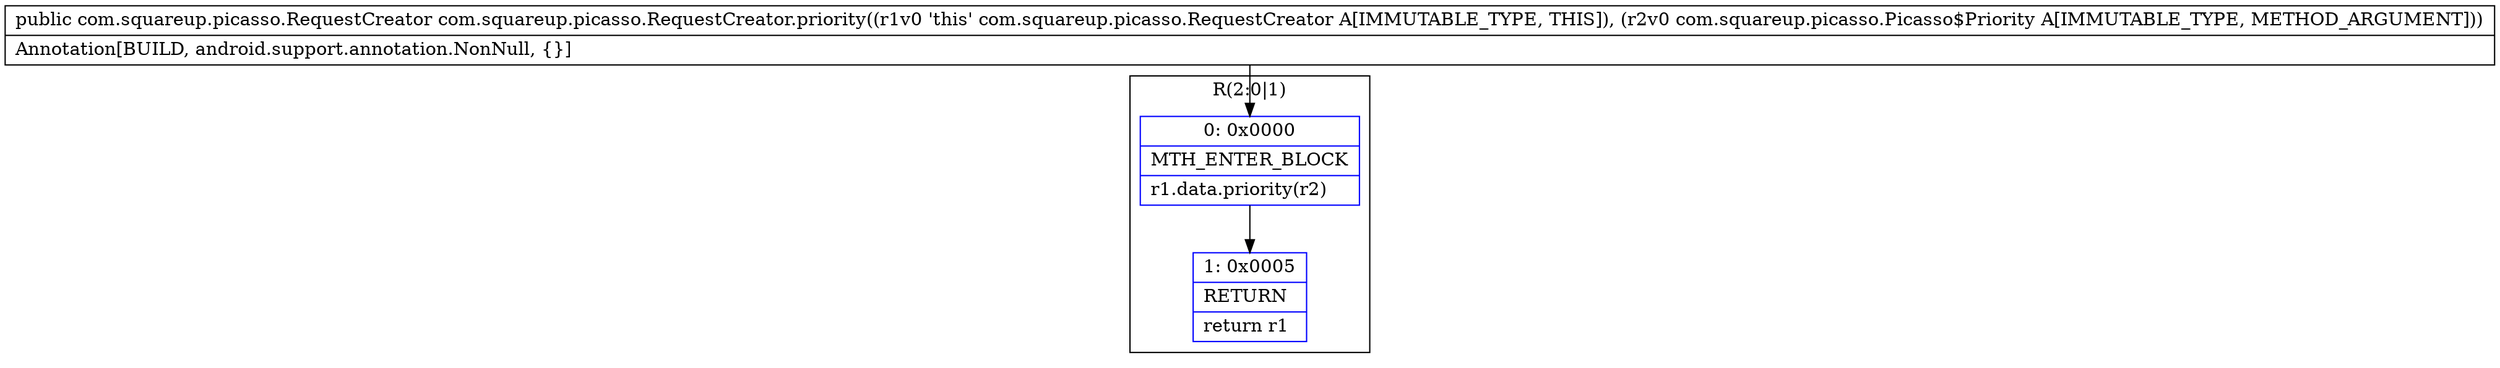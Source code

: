digraph "CFG forcom.squareup.picasso.RequestCreator.priority(Lcom\/squareup\/picasso\/Picasso$Priority;)Lcom\/squareup\/picasso\/RequestCreator;" {
subgraph cluster_Region_1662005745 {
label = "R(2:0|1)";
node [shape=record,color=blue];
Node_0 [shape=record,label="{0\:\ 0x0000|MTH_ENTER_BLOCK\l|r1.data.priority(r2)\l}"];
Node_1 [shape=record,label="{1\:\ 0x0005|RETURN\l|return r1\l}"];
}
MethodNode[shape=record,label="{public com.squareup.picasso.RequestCreator com.squareup.picasso.RequestCreator.priority((r1v0 'this' com.squareup.picasso.RequestCreator A[IMMUTABLE_TYPE, THIS]), (r2v0 com.squareup.picasso.Picasso$Priority A[IMMUTABLE_TYPE, METHOD_ARGUMENT]))  | Annotation[BUILD, android.support.annotation.NonNull, \{\}]\l}"];
MethodNode -> Node_0;
Node_0 -> Node_1;
}

